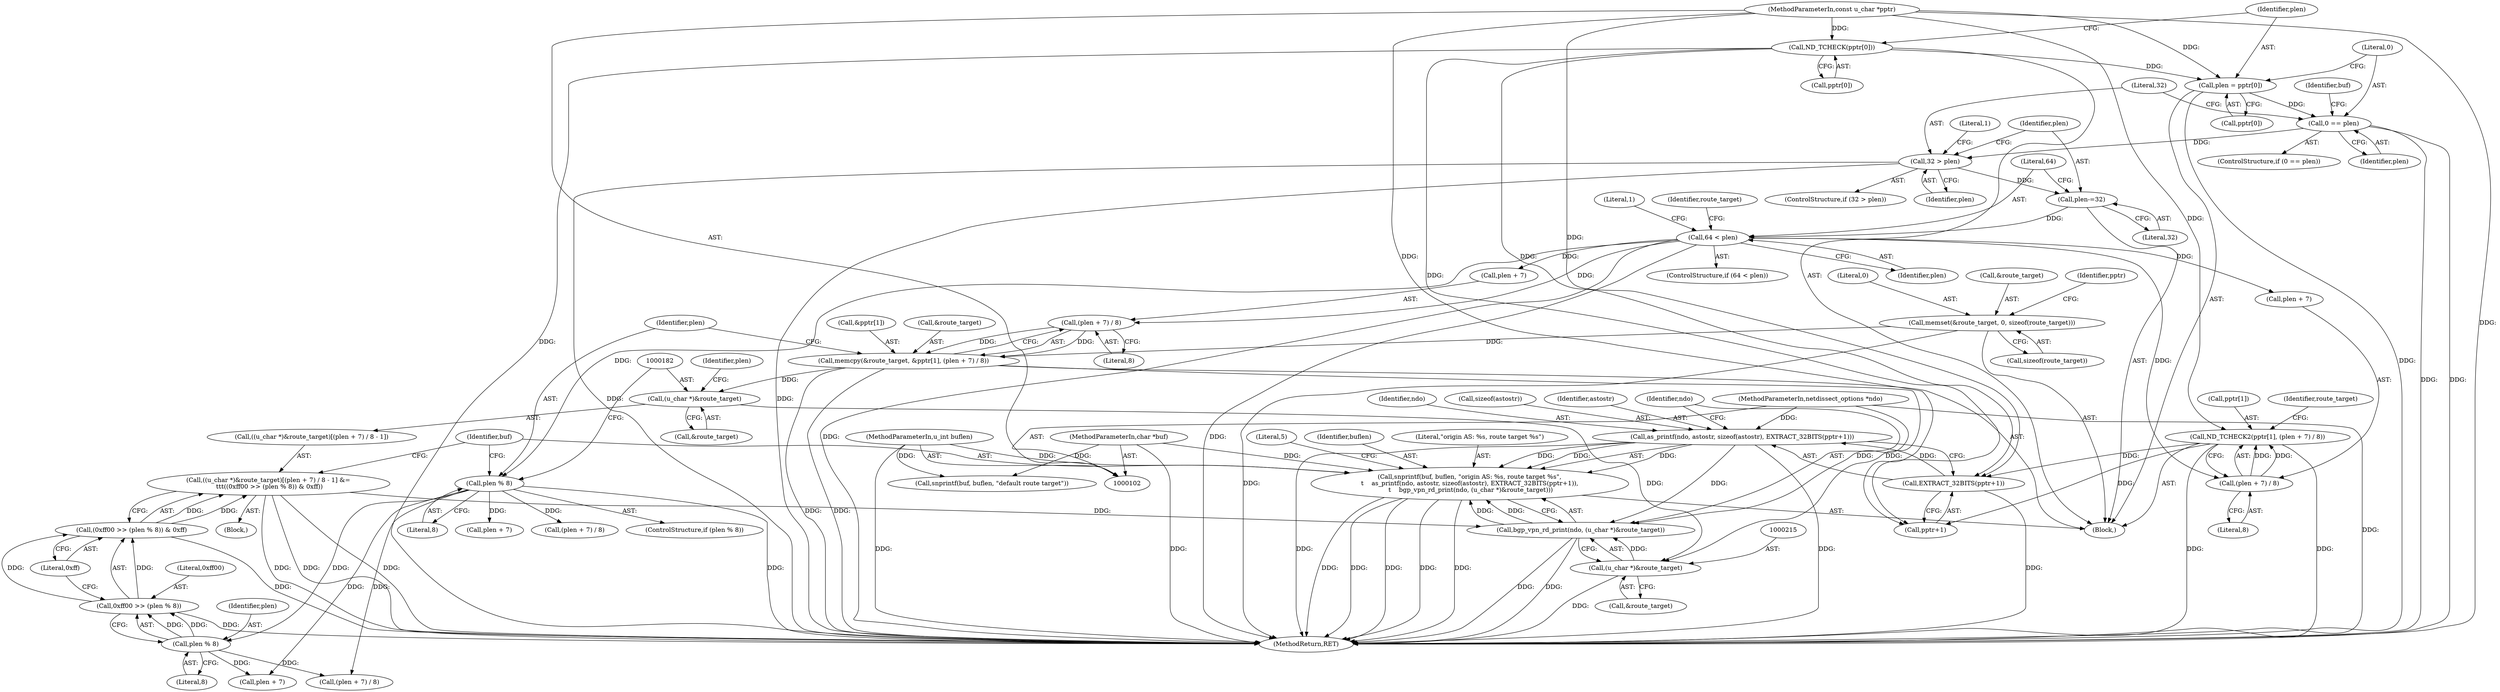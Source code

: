 digraph "0_tcpdump_bd4e697ebd6c8457efa8f28f6831fc929b88a014@API" {
"1000199" [label="(Call,snprintf(buf, buflen, \"origin AS: %s, route target %s\",\n\t    as_printf(ndo, astostr, sizeof(astostr), EXTRACT_32BITS(pptr+1)),\n \t    bgp_vpn_rd_print(ndo, (u_char *)&route_target)))"];
"1000105" [label="(MethodParameterIn,char *buf)"];
"1000106" [label="(MethodParameterIn,u_int buflen)"];
"1000203" [label="(Call,as_printf(ndo, astostr, sizeof(astostr), EXTRACT_32BITS(pptr+1)))"];
"1000103" [label="(MethodParameterIn,netdissect_options *ndo)"];
"1000208" [label="(Call,EXTRACT_32BITS(pptr+1))"];
"1000153" [label="(Call,ND_TCHECK2(pptr[1], (plen + 7) / 8))"];
"1000104" [label="(MethodParameterIn,const u_char *pptr)"];
"1000157" [label="(Call,(plen + 7) / 8)"];
"1000141" [label="(Call,64 < plen)"];
"1000137" [label="(Call,plen-=32)"];
"1000131" [label="(Call,32 > plen)"];
"1000120" [label="(Call,0 == plen)"];
"1000114" [label="(Call,plen = pptr[0])"];
"1000110" [label="(Call,ND_TCHECK(pptr[0]))"];
"1000212" [label="(Call,bgp_vpn_rd_print(ndo, (u_char *)&route_target))"];
"1000214" [label="(Call,(u_char *)&route_target)"];
"1000162" [label="(Call,memcpy(&route_target, &pptr[1], (plen + 7) / 8))"];
"1000147" [label="(Call,memset(&route_target, 0, sizeof(route_target)))"];
"1000169" [label="(Call,(plen + 7) / 8)"];
"1000181" [label="(Call,(u_char *)&route_target)"];
"1000179" [label="(Call,((u_char *)&route_target)[(plen + 7) / 8 - 1] &=\n \t\t\t((0xff00 >> (plen % 8)) & 0xff))"];
"1000192" [label="(Call,(0xff00 >> (plen % 8)) & 0xff)"];
"1000193" [label="(Call,0xff00 >> (plen % 8))"];
"1000195" [label="(Call,plen % 8)"];
"1000175" [label="(Call,plen % 8)"];
"1000195" [label="(Call,plen % 8)"];
"1000204" [label="(Identifier,ndo)"];
"1000104" [label="(MethodParameterIn,const u_char *pptr)"];
"1000110" [label="(Call,ND_TCHECK(pptr[0]))"];
"1000178" [label="(Block,)"];
"1000132" [label="(Literal,32)"];
"1000130" [label="(ControlStructure,if (32 > plen))"];
"1000103" [label="(MethodParameterIn,netdissect_options *ndo)"];
"1000105" [label="(MethodParameterIn,char *buf)"];
"1000180" [label="(Call,((u_char *)&route_target)[(plen + 7) / 8 - 1])"];
"1000162" [label="(Call,memcpy(&route_target, &pptr[1], (plen + 7) / 8))"];
"1000196" [label="(Identifier,plen)"];
"1000122" [label="(Identifier,plen)"];
"1000175" [label="(Call,plen % 8)"];
"1000116" [label="(Call,pptr[0])"];
"1000131" [label="(Call,32 > plen)"];
"1000176" [label="(Identifier,plen)"];
"1000137" [label="(Call,plen-=32)"];
"1000198" [label="(Literal,0xff)"];
"1000194" [label="(Literal,0xff00)"];
"1000150" [label="(Literal,0)"];
"1000212" [label="(Call,bgp_vpn_rd_print(ndo, (u_char *)&route_target))"];
"1000188" [label="(Identifier,plen)"];
"1000181" [label="(Call,(u_char *)&route_target)"];
"1000154" [label="(Call,pptr[1])"];
"1000165" [label="(Call,&pptr[1])"];
"1000222" [label="(Call,plen + 7)"];
"1000121" [label="(Literal,0)"];
"1000193" [label="(Call,0xff00 >> (plen % 8))"];
"1000151" [label="(Call,sizeof(route_target))"];
"1000216" [label="(Call,&route_target)"];
"1000147" [label="(Call,memset(&route_target, 0, sizeof(route_target)))"];
"1000107" [label="(Block,)"];
"1000148" [label="(Call,&route_target)"];
"1000106" [label="(MethodParameterIn,u_int buflen)"];
"1000177" [label="(Literal,8)"];
"1000146" [label="(Literal,1)"];
"1000115" [label="(Identifier,plen)"];
"1000220" [label="(Literal,5)"];
"1000161" [label="(Literal,8)"];
"1000111" [label="(Call,pptr[0])"];
"1000133" [label="(Identifier,plen)"];
"1000149" [label="(Identifier,route_target)"];
"1000139" [label="(Literal,32)"];
"1000163" [label="(Call,&route_target)"];
"1000155" [label="(Identifier,pptr)"];
"1000203" [label="(Call,as_printf(ndo, astostr, sizeof(astostr), EXTRACT_32BITS(pptr+1)))"];
"1000125" [label="(Identifier,buf)"];
"1000192" [label="(Call,(0xff00 >> (plen % 8)) & 0xff)"];
"1000206" [label="(Call,sizeof(astostr))"];
"1000153" [label="(Call,ND_TCHECK2(pptr[1], (plen + 7) / 8))"];
"1000230" [label="(MethodReturn,RET)"];
"1000187" [label="(Call,plen + 7)"];
"1000124" [label="(Call,snprintf(buf, buflen, \"default route target\"))"];
"1000158" [label="(Call,plen + 7)"];
"1000221" [label="(Call,(plen + 7) / 8)"];
"1000164" [label="(Identifier,route_target)"];
"1000140" [label="(ControlStructure,if (64 < plen))"];
"1000200" [label="(Identifier,buf)"];
"1000209" [label="(Call,pptr+1)"];
"1000214" [label="(Call,(u_char *)&route_target)"];
"1000136" [label="(Literal,1)"];
"1000197" [label="(Literal,8)"];
"1000119" [label="(ControlStructure,if (0 == plen))"];
"1000120" [label="(Call,0 == plen)"];
"1000143" [label="(Identifier,plen)"];
"1000170" [label="(Call,plen + 7)"];
"1000186" [label="(Call,(plen + 7) / 8)"];
"1000138" [label="(Identifier,plen)"];
"1000208" [label="(Call,EXTRACT_32BITS(pptr+1))"];
"1000157" [label="(Call,(plen + 7) / 8)"];
"1000179" [label="(Call,((u_char *)&route_target)[(plen + 7) / 8 - 1] &=\n \t\t\t((0xff00 >> (plen % 8)) & 0xff))"];
"1000183" [label="(Call,&route_target)"];
"1000114" [label="(Call,plen = pptr[0])"];
"1000201" [label="(Identifier,buflen)"];
"1000202" [label="(Literal,\"origin AS: %s, route target %s\")"];
"1000169" [label="(Call,(plen + 7) / 8)"];
"1000199" [label="(Call,snprintf(buf, buflen, \"origin AS: %s, route target %s\",\n\t    as_printf(ndo, astostr, sizeof(astostr), EXTRACT_32BITS(pptr+1)),\n \t    bgp_vpn_rd_print(ndo, (u_char *)&route_target)))"];
"1000205" [label="(Identifier,astostr)"];
"1000174" [label="(ControlStructure,if (plen % 8))"];
"1000142" [label="(Literal,64)"];
"1000213" [label="(Identifier,ndo)"];
"1000141" [label="(Call,64 < plen)"];
"1000173" [label="(Literal,8)"];
"1000199" -> "1000107"  [label="AST: "];
"1000199" -> "1000212"  [label="CFG: "];
"1000200" -> "1000199"  [label="AST: "];
"1000201" -> "1000199"  [label="AST: "];
"1000202" -> "1000199"  [label="AST: "];
"1000203" -> "1000199"  [label="AST: "];
"1000212" -> "1000199"  [label="AST: "];
"1000220" -> "1000199"  [label="CFG: "];
"1000199" -> "1000230"  [label="DDG: "];
"1000199" -> "1000230"  [label="DDG: "];
"1000199" -> "1000230"  [label="DDG: "];
"1000199" -> "1000230"  [label="DDG: "];
"1000199" -> "1000230"  [label="DDG: "];
"1000105" -> "1000199"  [label="DDG: "];
"1000106" -> "1000199"  [label="DDG: "];
"1000203" -> "1000199"  [label="DDG: "];
"1000203" -> "1000199"  [label="DDG: "];
"1000203" -> "1000199"  [label="DDG: "];
"1000212" -> "1000199"  [label="DDG: "];
"1000212" -> "1000199"  [label="DDG: "];
"1000105" -> "1000102"  [label="AST: "];
"1000105" -> "1000230"  [label="DDG: "];
"1000105" -> "1000124"  [label="DDG: "];
"1000106" -> "1000102"  [label="AST: "];
"1000106" -> "1000230"  [label="DDG: "];
"1000106" -> "1000124"  [label="DDG: "];
"1000203" -> "1000208"  [label="CFG: "];
"1000204" -> "1000203"  [label="AST: "];
"1000205" -> "1000203"  [label="AST: "];
"1000206" -> "1000203"  [label="AST: "];
"1000208" -> "1000203"  [label="AST: "];
"1000213" -> "1000203"  [label="CFG: "];
"1000203" -> "1000230"  [label="DDG: "];
"1000203" -> "1000230"  [label="DDG: "];
"1000103" -> "1000203"  [label="DDG: "];
"1000208" -> "1000203"  [label="DDG: "];
"1000203" -> "1000212"  [label="DDG: "];
"1000103" -> "1000102"  [label="AST: "];
"1000103" -> "1000230"  [label="DDG: "];
"1000103" -> "1000212"  [label="DDG: "];
"1000208" -> "1000209"  [label="CFG: "];
"1000209" -> "1000208"  [label="AST: "];
"1000208" -> "1000230"  [label="DDG: "];
"1000153" -> "1000208"  [label="DDG: "];
"1000104" -> "1000208"  [label="DDG: "];
"1000110" -> "1000208"  [label="DDG: "];
"1000153" -> "1000107"  [label="AST: "];
"1000153" -> "1000157"  [label="CFG: "];
"1000154" -> "1000153"  [label="AST: "];
"1000157" -> "1000153"  [label="AST: "];
"1000164" -> "1000153"  [label="CFG: "];
"1000153" -> "1000230"  [label="DDG: "];
"1000153" -> "1000230"  [label="DDG: "];
"1000104" -> "1000153"  [label="DDG: "];
"1000157" -> "1000153"  [label="DDG: "];
"1000157" -> "1000153"  [label="DDG: "];
"1000153" -> "1000209"  [label="DDG: "];
"1000104" -> "1000102"  [label="AST: "];
"1000104" -> "1000230"  [label="DDG: "];
"1000104" -> "1000110"  [label="DDG: "];
"1000104" -> "1000114"  [label="DDG: "];
"1000104" -> "1000209"  [label="DDG: "];
"1000157" -> "1000161"  [label="CFG: "];
"1000158" -> "1000157"  [label="AST: "];
"1000161" -> "1000157"  [label="AST: "];
"1000141" -> "1000157"  [label="DDG: "];
"1000141" -> "1000140"  [label="AST: "];
"1000141" -> "1000143"  [label="CFG: "];
"1000142" -> "1000141"  [label="AST: "];
"1000143" -> "1000141"  [label="AST: "];
"1000146" -> "1000141"  [label="CFG: "];
"1000149" -> "1000141"  [label="CFG: "];
"1000141" -> "1000230"  [label="DDG: "];
"1000141" -> "1000230"  [label="DDG: "];
"1000137" -> "1000141"  [label="DDG: "];
"1000141" -> "1000158"  [label="DDG: "];
"1000141" -> "1000169"  [label="DDG: "];
"1000141" -> "1000170"  [label="DDG: "];
"1000141" -> "1000175"  [label="DDG: "];
"1000137" -> "1000107"  [label="AST: "];
"1000137" -> "1000139"  [label="CFG: "];
"1000138" -> "1000137"  [label="AST: "];
"1000139" -> "1000137"  [label="AST: "];
"1000142" -> "1000137"  [label="CFG: "];
"1000131" -> "1000137"  [label="DDG: "];
"1000131" -> "1000130"  [label="AST: "];
"1000131" -> "1000133"  [label="CFG: "];
"1000132" -> "1000131"  [label="AST: "];
"1000133" -> "1000131"  [label="AST: "];
"1000136" -> "1000131"  [label="CFG: "];
"1000138" -> "1000131"  [label="CFG: "];
"1000131" -> "1000230"  [label="DDG: "];
"1000131" -> "1000230"  [label="DDG: "];
"1000120" -> "1000131"  [label="DDG: "];
"1000120" -> "1000119"  [label="AST: "];
"1000120" -> "1000122"  [label="CFG: "];
"1000121" -> "1000120"  [label="AST: "];
"1000122" -> "1000120"  [label="AST: "];
"1000125" -> "1000120"  [label="CFG: "];
"1000132" -> "1000120"  [label="CFG: "];
"1000120" -> "1000230"  [label="DDG: "];
"1000120" -> "1000230"  [label="DDG: "];
"1000114" -> "1000120"  [label="DDG: "];
"1000114" -> "1000107"  [label="AST: "];
"1000114" -> "1000116"  [label="CFG: "];
"1000115" -> "1000114"  [label="AST: "];
"1000116" -> "1000114"  [label="AST: "];
"1000121" -> "1000114"  [label="CFG: "];
"1000114" -> "1000230"  [label="DDG: "];
"1000110" -> "1000114"  [label="DDG: "];
"1000110" -> "1000107"  [label="AST: "];
"1000110" -> "1000111"  [label="CFG: "];
"1000111" -> "1000110"  [label="AST: "];
"1000115" -> "1000110"  [label="CFG: "];
"1000110" -> "1000230"  [label="DDG: "];
"1000110" -> "1000209"  [label="DDG: "];
"1000212" -> "1000214"  [label="CFG: "];
"1000213" -> "1000212"  [label="AST: "];
"1000214" -> "1000212"  [label="AST: "];
"1000212" -> "1000230"  [label="DDG: "];
"1000212" -> "1000230"  [label="DDG: "];
"1000214" -> "1000212"  [label="DDG: "];
"1000179" -> "1000212"  [label="DDG: "];
"1000214" -> "1000216"  [label="CFG: "];
"1000215" -> "1000214"  [label="AST: "];
"1000216" -> "1000214"  [label="AST: "];
"1000214" -> "1000230"  [label="DDG: "];
"1000162" -> "1000214"  [label="DDG: "];
"1000181" -> "1000214"  [label="DDG: "];
"1000162" -> "1000107"  [label="AST: "];
"1000162" -> "1000169"  [label="CFG: "];
"1000163" -> "1000162"  [label="AST: "];
"1000165" -> "1000162"  [label="AST: "];
"1000169" -> "1000162"  [label="AST: "];
"1000176" -> "1000162"  [label="CFG: "];
"1000162" -> "1000230"  [label="DDG: "];
"1000162" -> "1000230"  [label="DDG: "];
"1000147" -> "1000162"  [label="DDG: "];
"1000169" -> "1000162"  [label="DDG: "];
"1000169" -> "1000162"  [label="DDG: "];
"1000162" -> "1000181"  [label="DDG: "];
"1000147" -> "1000107"  [label="AST: "];
"1000147" -> "1000151"  [label="CFG: "];
"1000148" -> "1000147"  [label="AST: "];
"1000150" -> "1000147"  [label="AST: "];
"1000151" -> "1000147"  [label="AST: "];
"1000155" -> "1000147"  [label="CFG: "];
"1000147" -> "1000230"  [label="DDG: "];
"1000169" -> "1000173"  [label="CFG: "];
"1000170" -> "1000169"  [label="AST: "];
"1000173" -> "1000169"  [label="AST: "];
"1000181" -> "1000180"  [label="AST: "];
"1000181" -> "1000183"  [label="CFG: "];
"1000182" -> "1000181"  [label="AST: "];
"1000183" -> "1000181"  [label="AST: "];
"1000188" -> "1000181"  [label="CFG: "];
"1000179" -> "1000178"  [label="AST: "];
"1000179" -> "1000192"  [label="CFG: "];
"1000180" -> "1000179"  [label="AST: "];
"1000192" -> "1000179"  [label="AST: "];
"1000200" -> "1000179"  [label="CFG: "];
"1000179" -> "1000230"  [label="DDG: "];
"1000179" -> "1000230"  [label="DDG: "];
"1000179" -> "1000230"  [label="DDG: "];
"1000192" -> "1000179"  [label="DDG: "];
"1000192" -> "1000179"  [label="DDG: "];
"1000192" -> "1000198"  [label="CFG: "];
"1000193" -> "1000192"  [label="AST: "];
"1000198" -> "1000192"  [label="AST: "];
"1000192" -> "1000230"  [label="DDG: "];
"1000193" -> "1000192"  [label="DDG: "];
"1000193" -> "1000192"  [label="DDG: "];
"1000193" -> "1000195"  [label="CFG: "];
"1000194" -> "1000193"  [label="AST: "];
"1000195" -> "1000193"  [label="AST: "];
"1000198" -> "1000193"  [label="CFG: "];
"1000193" -> "1000230"  [label="DDG: "];
"1000195" -> "1000193"  [label="DDG: "];
"1000195" -> "1000193"  [label="DDG: "];
"1000195" -> "1000197"  [label="CFG: "];
"1000196" -> "1000195"  [label="AST: "];
"1000197" -> "1000195"  [label="AST: "];
"1000175" -> "1000195"  [label="DDG: "];
"1000195" -> "1000221"  [label="DDG: "];
"1000195" -> "1000222"  [label="DDG: "];
"1000175" -> "1000174"  [label="AST: "];
"1000175" -> "1000177"  [label="CFG: "];
"1000176" -> "1000175"  [label="AST: "];
"1000177" -> "1000175"  [label="AST: "];
"1000182" -> "1000175"  [label="CFG: "];
"1000200" -> "1000175"  [label="CFG: "];
"1000175" -> "1000230"  [label="DDG: "];
"1000175" -> "1000186"  [label="DDG: "];
"1000175" -> "1000187"  [label="DDG: "];
"1000175" -> "1000221"  [label="DDG: "];
"1000175" -> "1000222"  [label="DDG: "];
}
